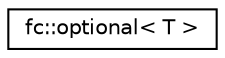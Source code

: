 digraph "Graphical Class Hierarchy"
{
  edge [fontname="Helvetica",fontsize="10",labelfontname="Helvetica",labelfontsize="10"];
  node [fontname="Helvetica",fontsize="10",shape=record];
  rankdir="LR";
  Node0 [label="fc::optional\< T \>",height=0.2,width=0.4,color="black", fillcolor="white", style="filled",URL="$classfc_1_1optional.html",tooltip="provides stack-based nullable value similar to boost::optional "];
}
